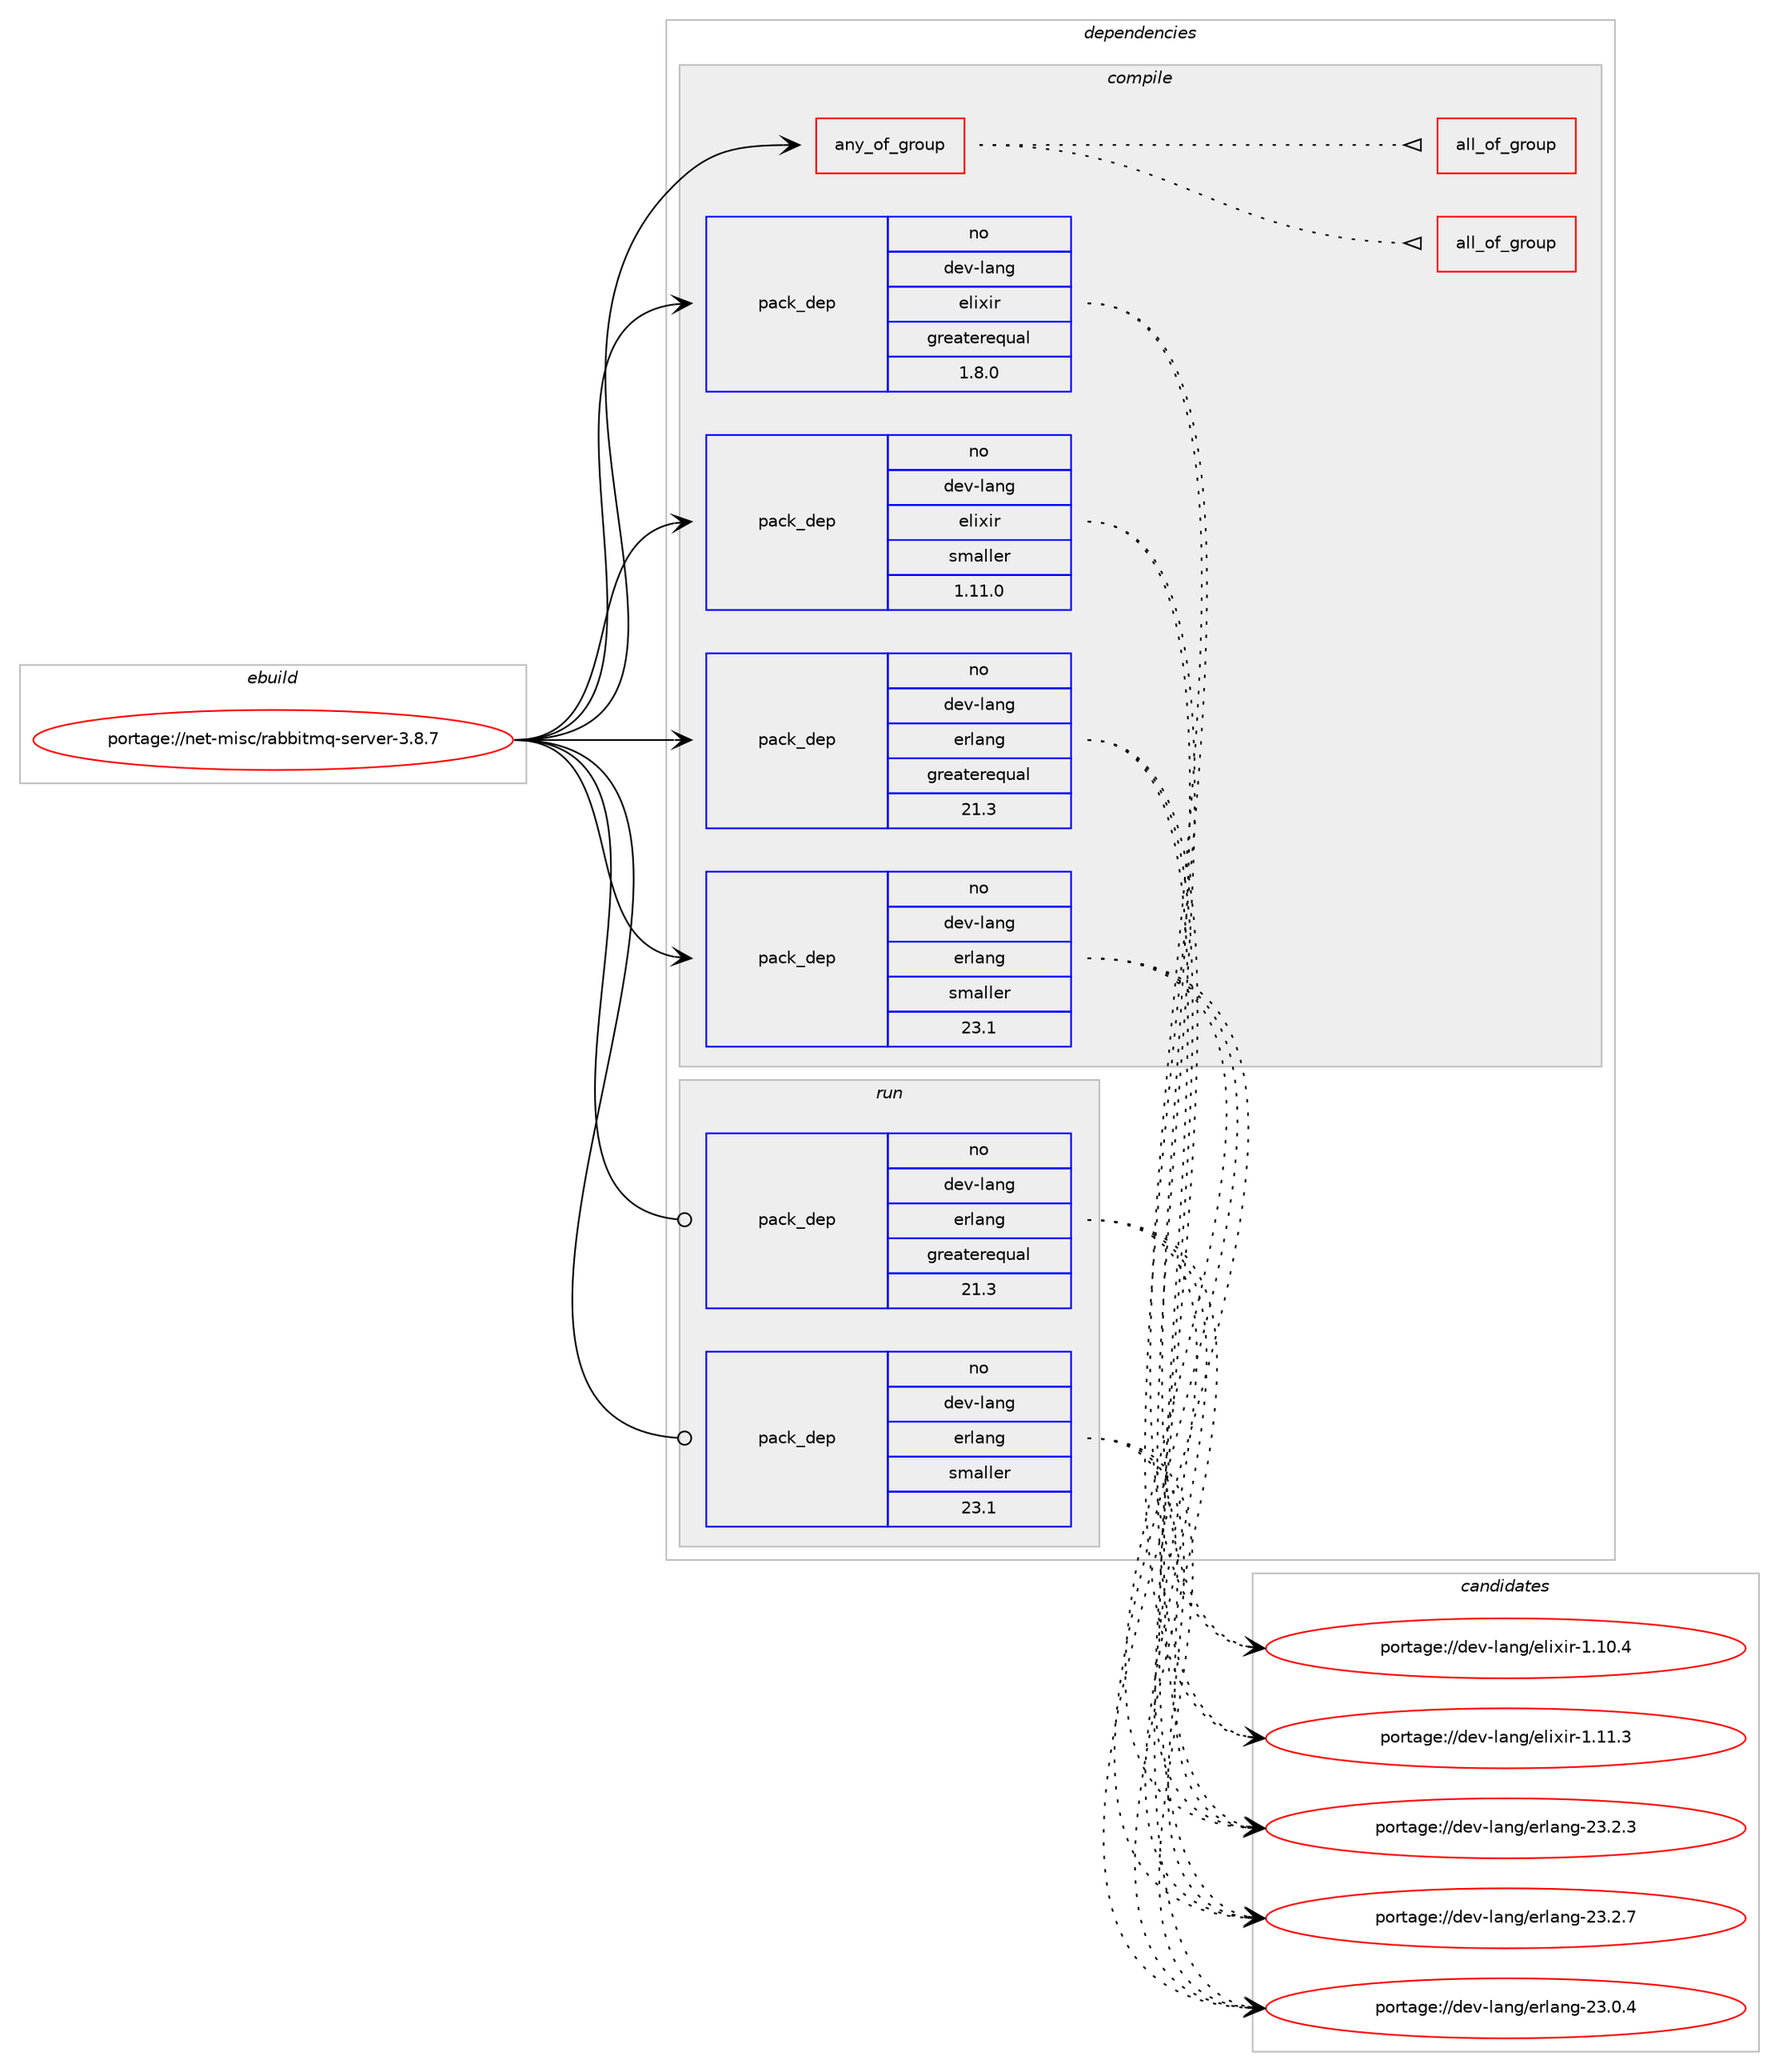 digraph prolog {

# *************
# Graph options
# *************

newrank=true;
concentrate=true;
compound=true;
graph [rankdir=LR,fontname=Helvetica,fontsize=10,ranksep=1.5];#, ranksep=2.5, nodesep=0.2];
edge  [arrowhead=vee];
node  [fontname=Helvetica,fontsize=10];

# **********
# The ebuild
# **********

subgraph cluster_leftcol {
color=gray;
rank=same;
label=<<i>ebuild</i>>;
id [label="portage://net-misc/rabbitmq-server-3.8.7", color=red, width=4, href="../net-misc/rabbitmq-server-3.8.7.svg"];
}

# ****************
# The dependencies
# ****************

subgraph cluster_midcol {
color=gray;
label=<<i>dependencies</i>>;
subgraph cluster_compile {
fillcolor="#eeeeee";
style=filled;
label=<<i>compile</i>>;
subgraph any20 {
dependency1320 [label=<<TABLE BORDER="0" CELLBORDER="1" CELLSPACING="0" CELLPADDING="4"><TR><TD CELLPADDING="10">any_of_group</TD></TR></TABLE>>, shape=none, color=red];subgraph all1 {
dependency1321 [label=<<TABLE BORDER="0" CELLBORDER="1" CELLSPACING="0" CELLPADDING="4"><TR><TD CELLPADDING="10">all_of_group</TD></TR></TABLE>>, shape=none, color=red];# *** BEGIN UNKNOWN DEPENDENCY TYPE (TODO) ***
# dependency1321 -> package_dependency(portage://net-misc/rabbitmq-server-3.8.7,install,no,dev-lang,python,none,[,,],[slot(3.8)],[])
# *** END UNKNOWN DEPENDENCY TYPE (TODO) ***

# *** BEGIN UNKNOWN DEPENDENCY TYPE (TODO) ***
# dependency1321 -> package_dependency(portage://net-misc/rabbitmq-server-3.8.7,install,no,dev-python,simplejson,none,[,,],[],[use(enable(python_targets_python3_8),negative),use(disable(python_single_target_python3_8),negative)])
# *** END UNKNOWN DEPENDENCY TYPE (TODO) ***

}
dependency1320:e -> dependency1321:w [weight=20,style="dotted",arrowhead="oinv"];
subgraph all2 {
dependency1322 [label=<<TABLE BORDER="0" CELLBORDER="1" CELLSPACING="0" CELLPADDING="4"><TR><TD CELLPADDING="10">all_of_group</TD></TR></TABLE>>, shape=none, color=red];# *** BEGIN UNKNOWN DEPENDENCY TYPE (TODO) ***
# dependency1322 -> package_dependency(portage://net-misc/rabbitmq-server-3.8.7,install,no,dev-lang,python,none,[,,],[slot(3.7)],[])
# *** END UNKNOWN DEPENDENCY TYPE (TODO) ***

# *** BEGIN UNKNOWN DEPENDENCY TYPE (TODO) ***
# dependency1322 -> package_dependency(portage://net-misc/rabbitmq-server-3.8.7,install,no,dev-python,simplejson,none,[,,],[],[use(enable(python_targets_python3_7),negative),use(disable(python_single_target_python3_7),negative)])
# *** END UNKNOWN DEPENDENCY TYPE (TODO) ***

}
dependency1320:e -> dependency1322:w [weight=20,style="dotted",arrowhead="oinv"];
}
id:e -> dependency1320:w [weight=20,style="solid",arrowhead="vee"];
# *** BEGIN UNKNOWN DEPENDENCY TYPE (TODO) ***
# id -> package_dependency(portage://net-misc/rabbitmq-server-3.8.7,install,no,app-arch,unzip,none,[,,],[],[])
# *** END UNKNOWN DEPENDENCY TYPE (TODO) ***

# *** BEGIN UNKNOWN DEPENDENCY TYPE (TODO) ***
# id -> package_dependency(portage://net-misc/rabbitmq-server-3.8.7,install,no,app-arch,zip,none,[,,],[],[])
# *** END UNKNOWN DEPENDENCY TYPE (TODO) ***

# *** BEGIN UNKNOWN DEPENDENCY TYPE (TODO) ***
# id -> package_dependency(portage://net-misc/rabbitmq-server-3.8.7,install,no,app-text,docbook-xml-dtd,none,[,,],[slot(4.5)],[])
# *** END UNKNOWN DEPENDENCY TYPE (TODO) ***

# *** BEGIN UNKNOWN DEPENDENCY TYPE (TODO) ***
# id -> package_dependency(portage://net-misc/rabbitmq-server-3.8.7,install,no,app-text,xmlto,none,[,,],[],[])
# *** END UNKNOWN DEPENDENCY TYPE (TODO) ***

subgraph pack397 {
dependency1323 [label=<<TABLE BORDER="0" CELLBORDER="1" CELLSPACING="0" CELLPADDING="4" WIDTH="220"><TR><TD ROWSPAN="6" CELLPADDING="30">pack_dep</TD></TR><TR><TD WIDTH="110">no</TD></TR><TR><TD>dev-lang</TD></TR><TR><TD>elixir</TD></TR><TR><TD>greaterequal</TD></TR><TR><TD>1.8.0</TD></TR></TABLE>>, shape=none, color=blue];
}
id:e -> dependency1323:w [weight=20,style="solid",arrowhead="vee"];
subgraph pack398 {
dependency1324 [label=<<TABLE BORDER="0" CELLBORDER="1" CELLSPACING="0" CELLPADDING="4" WIDTH="220"><TR><TD ROWSPAN="6" CELLPADDING="30">pack_dep</TD></TR><TR><TD WIDTH="110">no</TD></TR><TR><TD>dev-lang</TD></TR><TR><TD>elixir</TD></TR><TR><TD>smaller</TD></TR><TR><TD>1.11.0</TD></TR></TABLE>>, shape=none, color=blue];
}
id:e -> dependency1324:w [weight=20,style="solid",arrowhead="vee"];
subgraph pack399 {
dependency1325 [label=<<TABLE BORDER="0" CELLBORDER="1" CELLSPACING="0" CELLPADDING="4" WIDTH="220"><TR><TD ROWSPAN="6" CELLPADDING="30">pack_dep</TD></TR><TR><TD WIDTH="110">no</TD></TR><TR><TD>dev-lang</TD></TR><TR><TD>erlang</TD></TR><TR><TD>greaterequal</TD></TR><TR><TD>21.3</TD></TR></TABLE>>, shape=none, color=blue];
}
id:e -> dependency1325:w [weight=20,style="solid",arrowhead="vee"];
subgraph pack400 {
dependency1326 [label=<<TABLE BORDER="0" CELLBORDER="1" CELLSPACING="0" CELLPADDING="4" WIDTH="220"><TR><TD ROWSPAN="6" CELLPADDING="30">pack_dep</TD></TR><TR><TD WIDTH="110">no</TD></TR><TR><TD>dev-lang</TD></TR><TR><TD>erlang</TD></TR><TR><TD>smaller</TD></TR><TR><TD>23.1</TD></TR></TABLE>>, shape=none, color=blue];
}
id:e -> dependency1326:w [weight=20,style="solid",arrowhead="vee"];
# *** BEGIN UNKNOWN DEPENDENCY TYPE (TODO) ***
# id -> package_dependency(portage://net-misc/rabbitmq-server-3.8.7,install,no,dev-libs,libxslt,none,[,,],[],[])
# *** END UNKNOWN DEPENDENCY TYPE (TODO) ***

}
subgraph cluster_compileandrun {
fillcolor="#eeeeee";
style=filled;
label=<<i>compile and run</i>>;
}
subgraph cluster_run {
fillcolor="#eeeeee";
style=filled;
label=<<i>run</i>>;
subgraph pack401 {
dependency1327 [label=<<TABLE BORDER="0" CELLBORDER="1" CELLSPACING="0" CELLPADDING="4" WIDTH="220"><TR><TD ROWSPAN="6" CELLPADDING="30">pack_dep</TD></TR><TR><TD WIDTH="110">no</TD></TR><TR><TD>dev-lang</TD></TR><TR><TD>erlang</TD></TR><TR><TD>greaterequal</TD></TR><TR><TD>21.3</TD></TR></TABLE>>, shape=none, color=blue];
}
id:e -> dependency1327:w [weight=20,style="solid",arrowhead="odot"];
subgraph pack402 {
dependency1328 [label=<<TABLE BORDER="0" CELLBORDER="1" CELLSPACING="0" CELLPADDING="4" WIDTH="220"><TR><TD ROWSPAN="6" CELLPADDING="30">pack_dep</TD></TR><TR><TD WIDTH="110">no</TD></TR><TR><TD>dev-lang</TD></TR><TR><TD>erlang</TD></TR><TR><TD>smaller</TD></TR><TR><TD>23.1</TD></TR></TABLE>>, shape=none, color=blue];
}
id:e -> dependency1328:w [weight=20,style="solid",arrowhead="odot"];
}
}

# **************
# The candidates
# **************

subgraph cluster_choices {
rank=same;
color=gray;
label=<<i>candidates</i>>;

subgraph choice397 {
color=black;
nodesep=1;
choice10010111845108971101034710110810512010511445494649484652 [label="portage://dev-lang/elixir-1.10.4", color=red, width=4,href="../dev-lang/elixir-1.10.4.svg"];
choice10010111845108971101034710110810512010511445494649494651 [label="portage://dev-lang/elixir-1.11.3", color=red, width=4,href="../dev-lang/elixir-1.11.3.svg"];
dependency1323:e -> choice10010111845108971101034710110810512010511445494649484652:w [style=dotted,weight="100"];
dependency1323:e -> choice10010111845108971101034710110810512010511445494649494651:w [style=dotted,weight="100"];
}
subgraph choice398 {
color=black;
nodesep=1;
choice10010111845108971101034710110810512010511445494649484652 [label="portage://dev-lang/elixir-1.10.4", color=red, width=4,href="../dev-lang/elixir-1.10.4.svg"];
choice10010111845108971101034710110810512010511445494649494651 [label="portage://dev-lang/elixir-1.11.3", color=red, width=4,href="../dev-lang/elixir-1.11.3.svg"];
dependency1324:e -> choice10010111845108971101034710110810512010511445494649484652:w [style=dotted,weight="100"];
dependency1324:e -> choice10010111845108971101034710110810512010511445494649494651:w [style=dotted,weight="100"];
}
subgraph choice399 {
color=black;
nodesep=1;
choice1001011184510897110103471011141089711010345505146484652 [label="portage://dev-lang/erlang-23.0.4", color=red, width=4,href="../dev-lang/erlang-23.0.4.svg"];
choice1001011184510897110103471011141089711010345505146504651 [label="portage://dev-lang/erlang-23.2.3", color=red, width=4,href="../dev-lang/erlang-23.2.3.svg"];
choice1001011184510897110103471011141089711010345505146504655 [label="portage://dev-lang/erlang-23.2.7", color=red, width=4,href="../dev-lang/erlang-23.2.7.svg"];
dependency1325:e -> choice1001011184510897110103471011141089711010345505146484652:w [style=dotted,weight="100"];
dependency1325:e -> choice1001011184510897110103471011141089711010345505146504651:w [style=dotted,weight="100"];
dependency1325:e -> choice1001011184510897110103471011141089711010345505146504655:w [style=dotted,weight="100"];
}
subgraph choice400 {
color=black;
nodesep=1;
choice1001011184510897110103471011141089711010345505146484652 [label="portage://dev-lang/erlang-23.0.4", color=red, width=4,href="../dev-lang/erlang-23.0.4.svg"];
choice1001011184510897110103471011141089711010345505146504651 [label="portage://dev-lang/erlang-23.2.3", color=red, width=4,href="../dev-lang/erlang-23.2.3.svg"];
choice1001011184510897110103471011141089711010345505146504655 [label="portage://dev-lang/erlang-23.2.7", color=red, width=4,href="../dev-lang/erlang-23.2.7.svg"];
dependency1326:e -> choice1001011184510897110103471011141089711010345505146484652:w [style=dotted,weight="100"];
dependency1326:e -> choice1001011184510897110103471011141089711010345505146504651:w [style=dotted,weight="100"];
dependency1326:e -> choice1001011184510897110103471011141089711010345505146504655:w [style=dotted,weight="100"];
}
subgraph choice401 {
color=black;
nodesep=1;
choice1001011184510897110103471011141089711010345505146484652 [label="portage://dev-lang/erlang-23.0.4", color=red, width=4,href="../dev-lang/erlang-23.0.4.svg"];
choice1001011184510897110103471011141089711010345505146504651 [label="portage://dev-lang/erlang-23.2.3", color=red, width=4,href="../dev-lang/erlang-23.2.3.svg"];
choice1001011184510897110103471011141089711010345505146504655 [label="portage://dev-lang/erlang-23.2.7", color=red, width=4,href="../dev-lang/erlang-23.2.7.svg"];
dependency1327:e -> choice1001011184510897110103471011141089711010345505146484652:w [style=dotted,weight="100"];
dependency1327:e -> choice1001011184510897110103471011141089711010345505146504651:w [style=dotted,weight="100"];
dependency1327:e -> choice1001011184510897110103471011141089711010345505146504655:w [style=dotted,weight="100"];
}
subgraph choice402 {
color=black;
nodesep=1;
choice1001011184510897110103471011141089711010345505146484652 [label="portage://dev-lang/erlang-23.0.4", color=red, width=4,href="../dev-lang/erlang-23.0.4.svg"];
choice1001011184510897110103471011141089711010345505146504651 [label="portage://dev-lang/erlang-23.2.3", color=red, width=4,href="../dev-lang/erlang-23.2.3.svg"];
choice1001011184510897110103471011141089711010345505146504655 [label="portage://dev-lang/erlang-23.2.7", color=red, width=4,href="../dev-lang/erlang-23.2.7.svg"];
dependency1328:e -> choice1001011184510897110103471011141089711010345505146484652:w [style=dotted,weight="100"];
dependency1328:e -> choice1001011184510897110103471011141089711010345505146504651:w [style=dotted,weight="100"];
dependency1328:e -> choice1001011184510897110103471011141089711010345505146504655:w [style=dotted,weight="100"];
}
}

}
